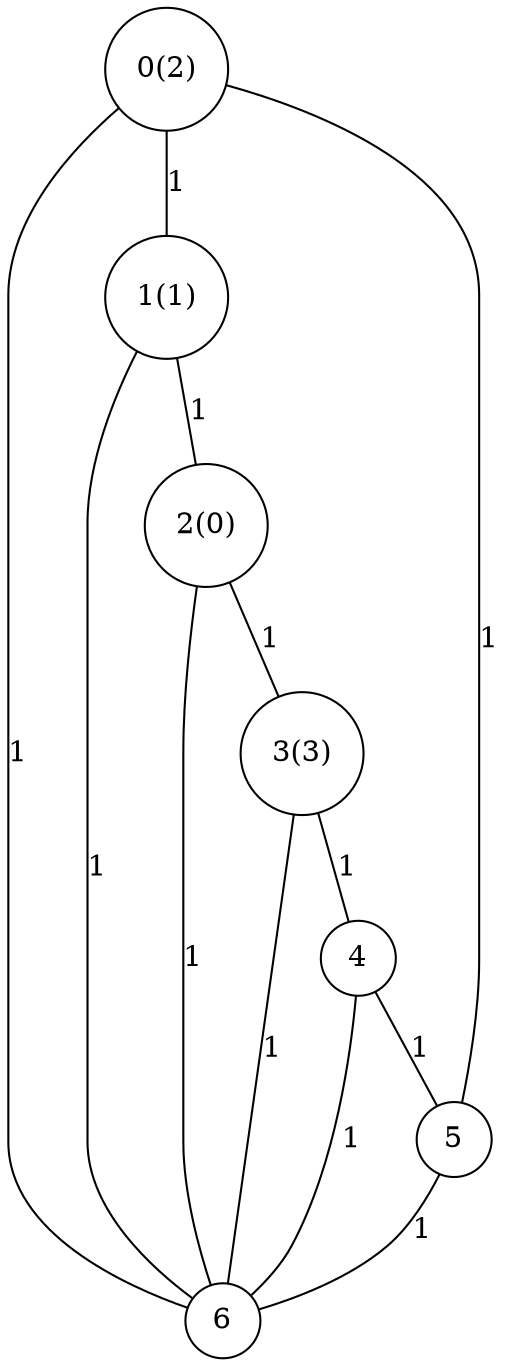 graph
{
	node [shape=circle, label="0(2)"] 0;
	node [shape=circle, label="1(1)"] 1;
	node [shape=circle, label="2(0)"] 2;
	node [shape=circle, label="3(3)"] 3;
	node [shape=circle, label="4"] 4;
	node [shape=circle, label="5"] 5;
	node [shape=circle, label="6"] 6;
	0 -- 1 [label="1"]
	0 -- 5 [label="1"]
	0 -- 6 [label="1"]
	1 -- 2 [label="1"]
	1 -- 6 [label="1"]
	2 -- 3 [label="1"]
	2 -- 6 [label="1"]
	3 -- 4 [label="1"]
	3 -- 6 [label="1"]
	4 -- 5 [label="1"]
	4 -- 6 [label="1"]
	5 -- 6 [label="1"]
}
